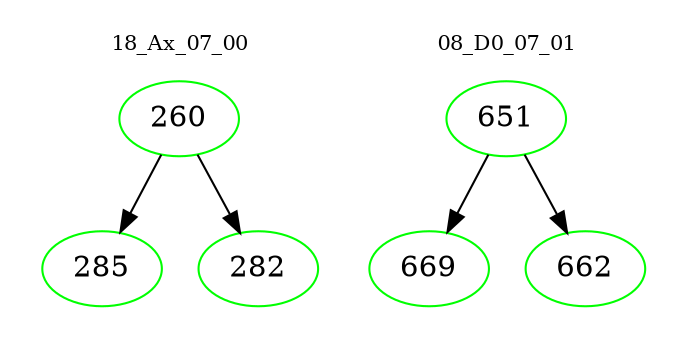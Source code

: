 digraph{
subgraph cluster_0 {
color = white
label = "18_Ax_07_00";
fontsize=10;
T0_260 [label="260", color="green"]
T0_260 -> T0_285 [color="black"]
T0_285 [label="285", color="green"]
T0_260 -> T0_282 [color="black"]
T0_282 [label="282", color="green"]
}
subgraph cluster_1 {
color = white
label = "08_D0_07_01";
fontsize=10;
T1_651 [label="651", color="green"]
T1_651 -> T1_669 [color="black"]
T1_669 [label="669", color="green"]
T1_651 -> T1_662 [color="black"]
T1_662 [label="662", color="green"]
}
}

